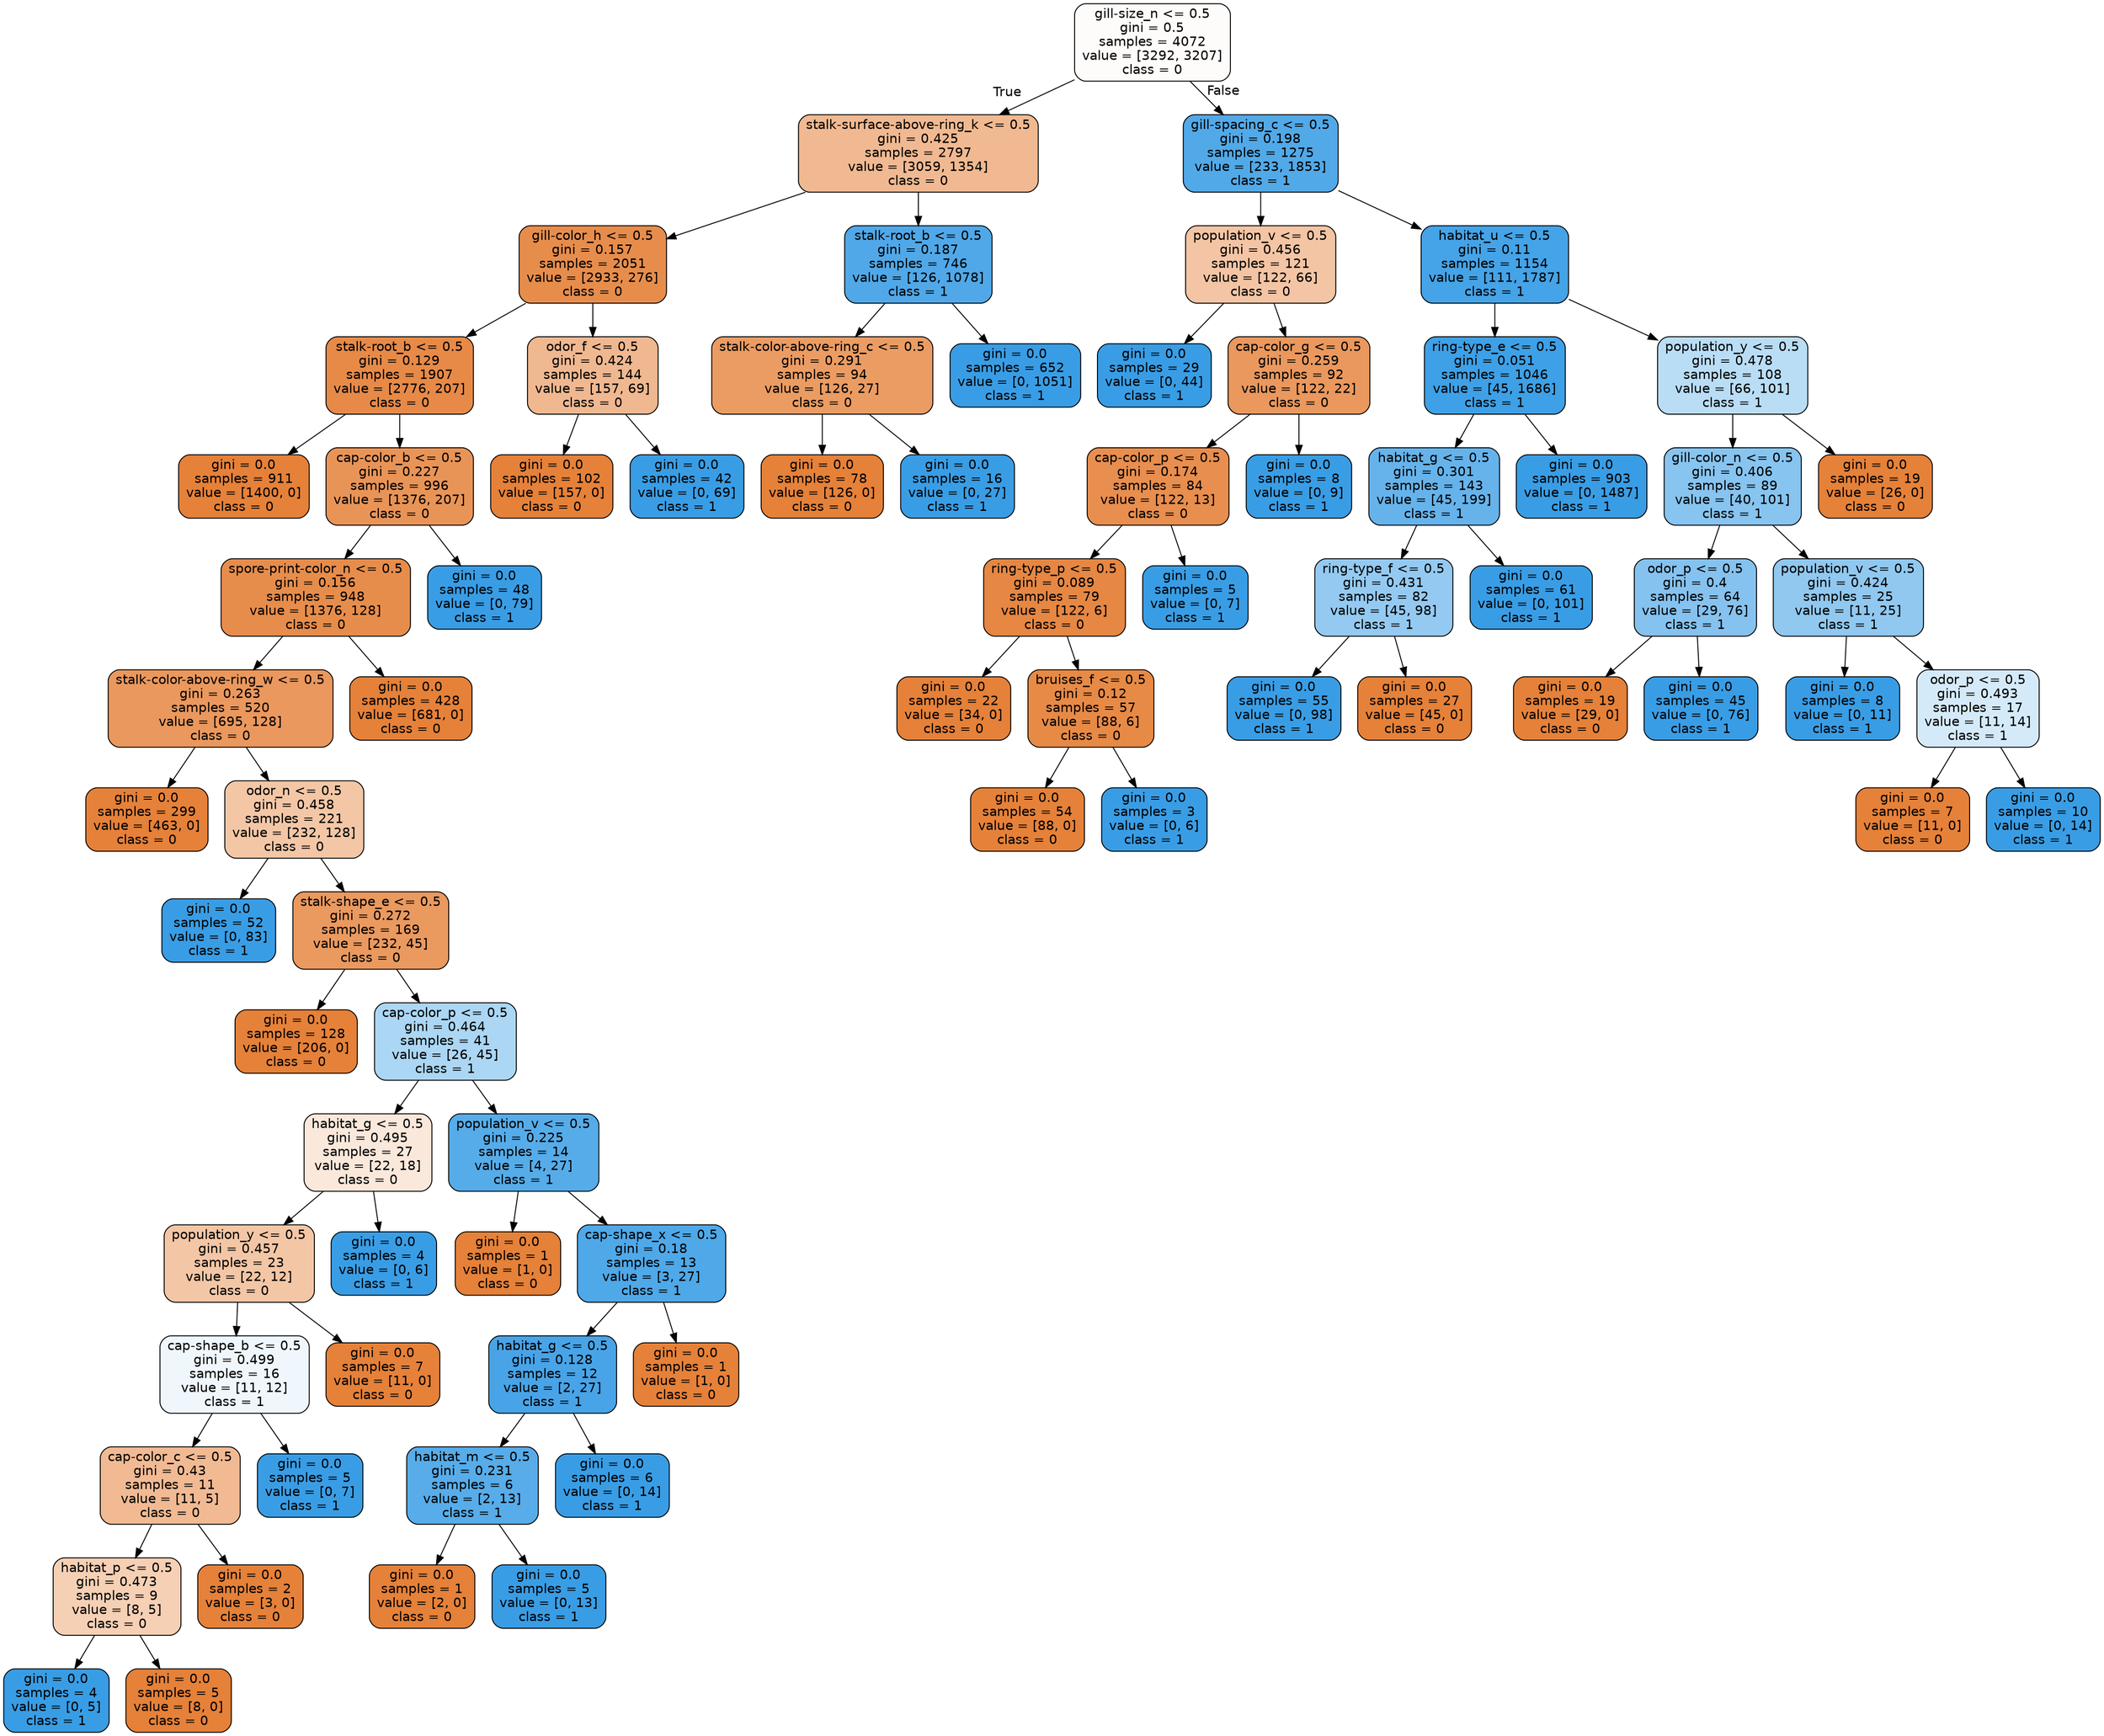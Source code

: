 digraph Tree {
node [shape=box, style="filled, rounded", color="black", fontname="helvetica"] ;
edge [fontname="helvetica"] ;
0 [label="gill-size_n <= 0.5\ngini = 0.5\nsamples = 4072\nvalue = [3292, 3207]\nclass = 0", fillcolor="#fefcfa"] ;
1 [label="stalk-surface-above-ring_k <= 0.5\ngini = 0.425\nsamples = 2797\nvalue = [3059, 1354]\nclass = 0", fillcolor="#f1b991"] ;
0 -> 1 [labeldistance=2.5, labelangle=45, headlabel="True"] ;
2 [label="gill-color_h <= 0.5\ngini = 0.157\nsamples = 2051\nvalue = [2933, 276]\nclass = 0", fillcolor="#e78d4c"] ;
1 -> 2 ;
3 [label="stalk-root_b <= 0.5\ngini = 0.129\nsamples = 1907\nvalue = [2776, 207]\nclass = 0", fillcolor="#e78a48"] ;
2 -> 3 ;
4 [label="gini = 0.0\nsamples = 911\nvalue = [1400, 0]\nclass = 0", fillcolor="#e58139"] ;
3 -> 4 ;
5 [label="cap-color_b <= 0.5\ngini = 0.227\nsamples = 996\nvalue = [1376, 207]\nclass = 0", fillcolor="#e99457"] ;
3 -> 5 ;
6 [label="spore-print-color_n <= 0.5\ngini = 0.156\nsamples = 948\nvalue = [1376, 128]\nclass = 0", fillcolor="#e78d4b"] ;
5 -> 6 ;
7 [label="stalk-color-above-ring_w <= 0.5\ngini = 0.263\nsamples = 520\nvalue = [695, 128]\nclass = 0", fillcolor="#ea985d"] ;
6 -> 7 ;
8 [label="gini = 0.0\nsamples = 299\nvalue = [463, 0]\nclass = 0", fillcolor="#e58139"] ;
7 -> 8 ;
9 [label="odor_n <= 0.5\ngini = 0.458\nsamples = 221\nvalue = [232, 128]\nclass = 0", fillcolor="#f3c7a6"] ;
7 -> 9 ;
10 [label="gini = 0.0\nsamples = 52\nvalue = [0, 83]\nclass = 1", fillcolor="#399de5"] ;
9 -> 10 ;
11 [label="stalk-shape_e <= 0.5\ngini = 0.272\nsamples = 169\nvalue = [232, 45]\nclass = 0", fillcolor="#ea995f"] ;
9 -> 11 ;
12 [label="gini = 0.0\nsamples = 128\nvalue = [206, 0]\nclass = 0", fillcolor="#e58139"] ;
11 -> 12 ;
13 [label="cap-color_p <= 0.5\ngini = 0.464\nsamples = 41\nvalue = [26, 45]\nclass = 1", fillcolor="#abd6f4"] ;
11 -> 13 ;
14 [label="habitat_g <= 0.5\ngini = 0.495\nsamples = 27\nvalue = [22, 18]\nclass = 0", fillcolor="#fae8db"] ;
13 -> 14 ;
15 [label="population_y <= 0.5\ngini = 0.457\nsamples = 23\nvalue = [22, 12]\nclass = 0", fillcolor="#f3c6a5"] ;
14 -> 15 ;
16 [label="cap-shape_b <= 0.5\ngini = 0.499\nsamples = 16\nvalue = [11, 12]\nclass = 1", fillcolor="#eff7fd"] ;
15 -> 16 ;
17 [label="cap-color_c <= 0.5\ngini = 0.43\nsamples = 11\nvalue = [11, 5]\nclass = 0", fillcolor="#f1ba93"] ;
16 -> 17 ;
18 [label="habitat_p <= 0.5\ngini = 0.473\nsamples = 9\nvalue = [8, 5]\nclass = 0", fillcolor="#f5d0b5"] ;
17 -> 18 ;
19 [label="gini = 0.0\nsamples = 4\nvalue = [0, 5]\nclass = 1", fillcolor="#399de5"] ;
18 -> 19 ;
20 [label="gini = 0.0\nsamples = 5\nvalue = [8, 0]\nclass = 0", fillcolor="#e58139"] ;
18 -> 20 ;
21 [label="gini = 0.0\nsamples = 2\nvalue = [3, 0]\nclass = 0", fillcolor="#e58139"] ;
17 -> 21 ;
22 [label="gini = 0.0\nsamples = 5\nvalue = [0, 7]\nclass = 1", fillcolor="#399de5"] ;
16 -> 22 ;
23 [label="gini = 0.0\nsamples = 7\nvalue = [11, 0]\nclass = 0", fillcolor="#e58139"] ;
15 -> 23 ;
24 [label="gini = 0.0\nsamples = 4\nvalue = [0, 6]\nclass = 1", fillcolor="#399de5"] ;
14 -> 24 ;
25 [label="population_v <= 0.5\ngini = 0.225\nsamples = 14\nvalue = [4, 27]\nclass = 1", fillcolor="#56ace9"] ;
13 -> 25 ;
26 [label="gini = 0.0\nsamples = 1\nvalue = [1, 0]\nclass = 0", fillcolor="#e58139"] ;
25 -> 26 ;
27 [label="cap-shape_x <= 0.5\ngini = 0.18\nsamples = 13\nvalue = [3, 27]\nclass = 1", fillcolor="#4fa8e8"] ;
25 -> 27 ;
28 [label="habitat_g <= 0.5\ngini = 0.128\nsamples = 12\nvalue = [2, 27]\nclass = 1", fillcolor="#48a4e7"] ;
27 -> 28 ;
29 [label="habitat_m <= 0.5\ngini = 0.231\nsamples = 6\nvalue = [2, 13]\nclass = 1", fillcolor="#57ace9"] ;
28 -> 29 ;
30 [label="gini = 0.0\nsamples = 1\nvalue = [2, 0]\nclass = 0", fillcolor="#e58139"] ;
29 -> 30 ;
31 [label="gini = 0.0\nsamples = 5\nvalue = [0, 13]\nclass = 1", fillcolor="#399de5"] ;
29 -> 31 ;
32 [label="gini = 0.0\nsamples = 6\nvalue = [0, 14]\nclass = 1", fillcolor="#399de5"] ;
28 -> 32 ;
33 [label="gini = 0.0\nsamples = 1\nvalue = [1, 0]\nclass = 0", fillcolor="#e58139"] ;
27 -> 33 ;
34 [label="gini = 0.0\nsamples = 428\nvalue = [681, 0]\nclass = 0", fillcolor="#e58139"] ;
6 -> 34 ;
35 [label="gini = 0.0\nsamples = 48\nvalue = [0, 79]\nclass = 1", fillcolor="#399de5"] ;
5 -> 35 ;
36 [label="odor_f <= 0.5\ngini = 0.424\nsamples = 144\nvalue = [157, 69]\nclass = 0", fillcolor="#f0b890"] ;
2 -> 36 ;
37 [label="gini = 0.0\nsamples = 102\nvalue = [157, 0]\nclass = 0", fillcolor="#e58139"] ;
36 -> 37 ;
38 [label="gini = 0.0\nsamples = 42\nvalue = [0, 69]\nclass = 1", fillcolor="#399de5"] ;
36 -> 38 ;
39 [label="stalk-root_b <= 0.5\ngini = 0.187\nsamples = 746\nvalue = [126, 1078]\nclass = 1", fillcolor="#50a8e8"] ;
1 -> 39 ;
40 [label="stalk-color-above-ring_c <= 0.5\ngini = 0.291\nsamples = 94\nvalue = [126, 27]\nclass = 0", fillcolor="#eb9c63"] ;
39 -> 40 ;
41 [label="gini = 0.0\nsamples = 78\nvalue = [126, 0]\nclass = 0", fillcolor="#e58139"] ;
40 -> 41 ;
42 [label="gini = 0.0\nsamples = 16\nvalue = [0, 27]\nclass = 1", fillcolor="#399de5"] ;
40 -> 42 ;
43 [label="gini = 0.0\nsamples = 652\nvalue = [0, 1051]\nclass = 1", fillcolor="#399de5"] ;
39 -> 43 ;
44 [label="gill-spacing_c <= 0.5\ngini = 0.198\nsamples = 1275\nvalue = [233, 1853]\nclass = 1", fillcolor="#52a9e8"] ;
0 -> 44 [labeldistance=2.5, labelangle=-45, headlabel="False"] ;
45 [label="population_v <= 0.5\ngini = 0.456\nsamples = 121\nvalue = [122, 66]\nclass = 0", fillcolor="#f3c5a4"] ;
44 -> 45 ;
46 [label="gini = 0.0\nsamples = 29\nvalue = [0, 44]\nclass = 1", fillcolor="#399de5"] ;
45 -> 46 ;
47 [label="cap-color_g <= 0.5\ngini = 0.259\nsamples = 92\nvalue = [122, 22]\nclass = 0", fillcolor="#ea985d"] ;
45 -> 47 ;
48 [label="cap-color_p <= 0.5\ngini = 0.174\nsamples = 84\nvalue = [122, 13]\nclass = 0", fillcolor="#e88e4e"] ;
47 -> 48 ;
49 [label="ring-type_p <= 0.5\ngini = 0.089\nsamples = 79\nvalue = [122, 6]\nclass = 0", fillcolor="#e68743"] ;
48 -> 49 ;
50 [label="gini = 0.0\nsamples = 22\nvalue = [34, 0]\nclass = 0", fillcolor="#e58139"] ;
49 -> 50 ;
51 [label="bruises_f <= 0.5\ngini = 0.12\nsamples = 57\nvalue = [88, 6]\nclass = 0", fillcolor="#e78a46"] ;
49 -> 51 ;
52 [label="gini = 0.0\nsamples = 54\nvalue = [88, 0]\nclass = 0", fillcolor="#e58139"] ;
51 -> 52 ;
53 [label="gini = 0.0\nsamples = 3\nvalue = [0, 6]\nclass = 1", fillcolor="#399de5"] ;
51 -> 53 ;
54 [label="gini = 0.0\nsamples = 5\nvalue = [0, 7]\nclass = 1", fillcolor="#399de5"] ;
48 -> 54 ;
55 [label="gini = 0.0\nsamples = 8\nvalue = [0, 9]\nclass = 1", fillcolor="#399de5"] ;
47 -> 55 ;
56 [label="habitat_u <= 0.5\ngini = 0.11\nsamples = 1154\nvalue = [111, 1787]\nclass = 1", fillcolor="#45a3e7"] ;
44 -> 56 ;
57 [label="ring-type_e <= 0.5\ngini = 0.051\nsamples = 1046\nvalue = [45, 1686]\nclass = 1", fillcolor="#3ea0e6"] ;
56 -> 57 ;
58 [label="habitat_g <= 0.5\ngini = 0.301\nsamples = 143\nvalue = [45, 199]\nclass = 1", fillcolor="#66b3eb"] ;
57 -> 58 ;
59 [label="ring-type_f <= 0.5\ngini = 0.431\nsamples = 82\nvalue = [45, 98]\nclass = 1", fillcolor="#94caf1"] ;
58 -> 59 ;
60 [label="gini = 0.0\nsamples = 55\nvalue = [0, 98]\nclass = 1", fillcolor="#399de5"] ;
59 -> 60 ;
61 [label="gini = 0.0\nsamples = 27\nvalue = [45, 0]\nclass = 0", fillcolor="#e58139"] ;
59 -> 61 ;
62 [label="gini = 0.0\nsamples = 61\nvalue = [0, 101]\nclass = 1", fillcolor="#399de5"] ;
58 -> 62 ;
63 [label="gini = 0.0\nsamples = 903\nvalue = [0, 1487]\nclass = 1", fillcolor="#399de5"] ;
57 -> 63 ;
64 [label="population_y <= 0.5\ngini = 0.478\nsamples = 108\nvalue = [66, 101]\nclass = 1", fillcolor="#baddf6"] ;
56 -> 64 ;
65 [label="gill-color_n <= 0.5\ngini = 0.406\nsamples = 89\nvalue = [40, 101]\nclass = 1", fillcolor="#87c4ef"] ;
64 -> 65 ;
66 [label="odor_p <= 0.5\ngini = 0.4\nsamples = 64\nvalue = [29, 76]\nclass = 1", fillcolor="#85c2ef"] ;
65 -> 66 ;
67 [label="gini = 0.0\nsamples = 19\nvalue = [29, 0]\nclass = 0", fillcolor="#e58139"] ;
66 -> 67 ;
68 [label="gini = 0.0\nsamples = 45\nvalue = [0, 76]\nclass = 1", fillcolor="#399de5"] ;
66 -> 68 ;
69 [label="population_v <= 0.5\ngini = 0.424\nsamples = 25\nvalue = [11, 25]\nclass = 1", fillcolor="#90c8f0"] ;
65 -> 69 ;
70 [label="gini = 0.0\nsamples = 8\nvalue = [0, 11]\nclass = 1", fillcolor="#399de5"] ;
69 -> 70 ;
71 [label="odor_p <= 0.5\ngini = 0.493\nsamples = 17\nvalue = [11, 14]\nclass = 1", fillcolor="#d5eaf9"] ;
69 -> 71 ;
72 [label="gini = 0.0\nsamples = 7\nvalue = [11, 0]\nclass = 0", fillcolor="#e58139"] ;
71 -> 72 ;
73 [label="gini = 0.0\nsamples = 10\nvalue = [0, 14]\nclass = 1", fillcolor="#399de5"] ;
71 -> 73 ;
74 [label="gini = 0.0\nsamples = 19\nvalue = [26, 0]\nclass = 0", fillcolor="#e58139"] ;
64 -> 74 ;
}